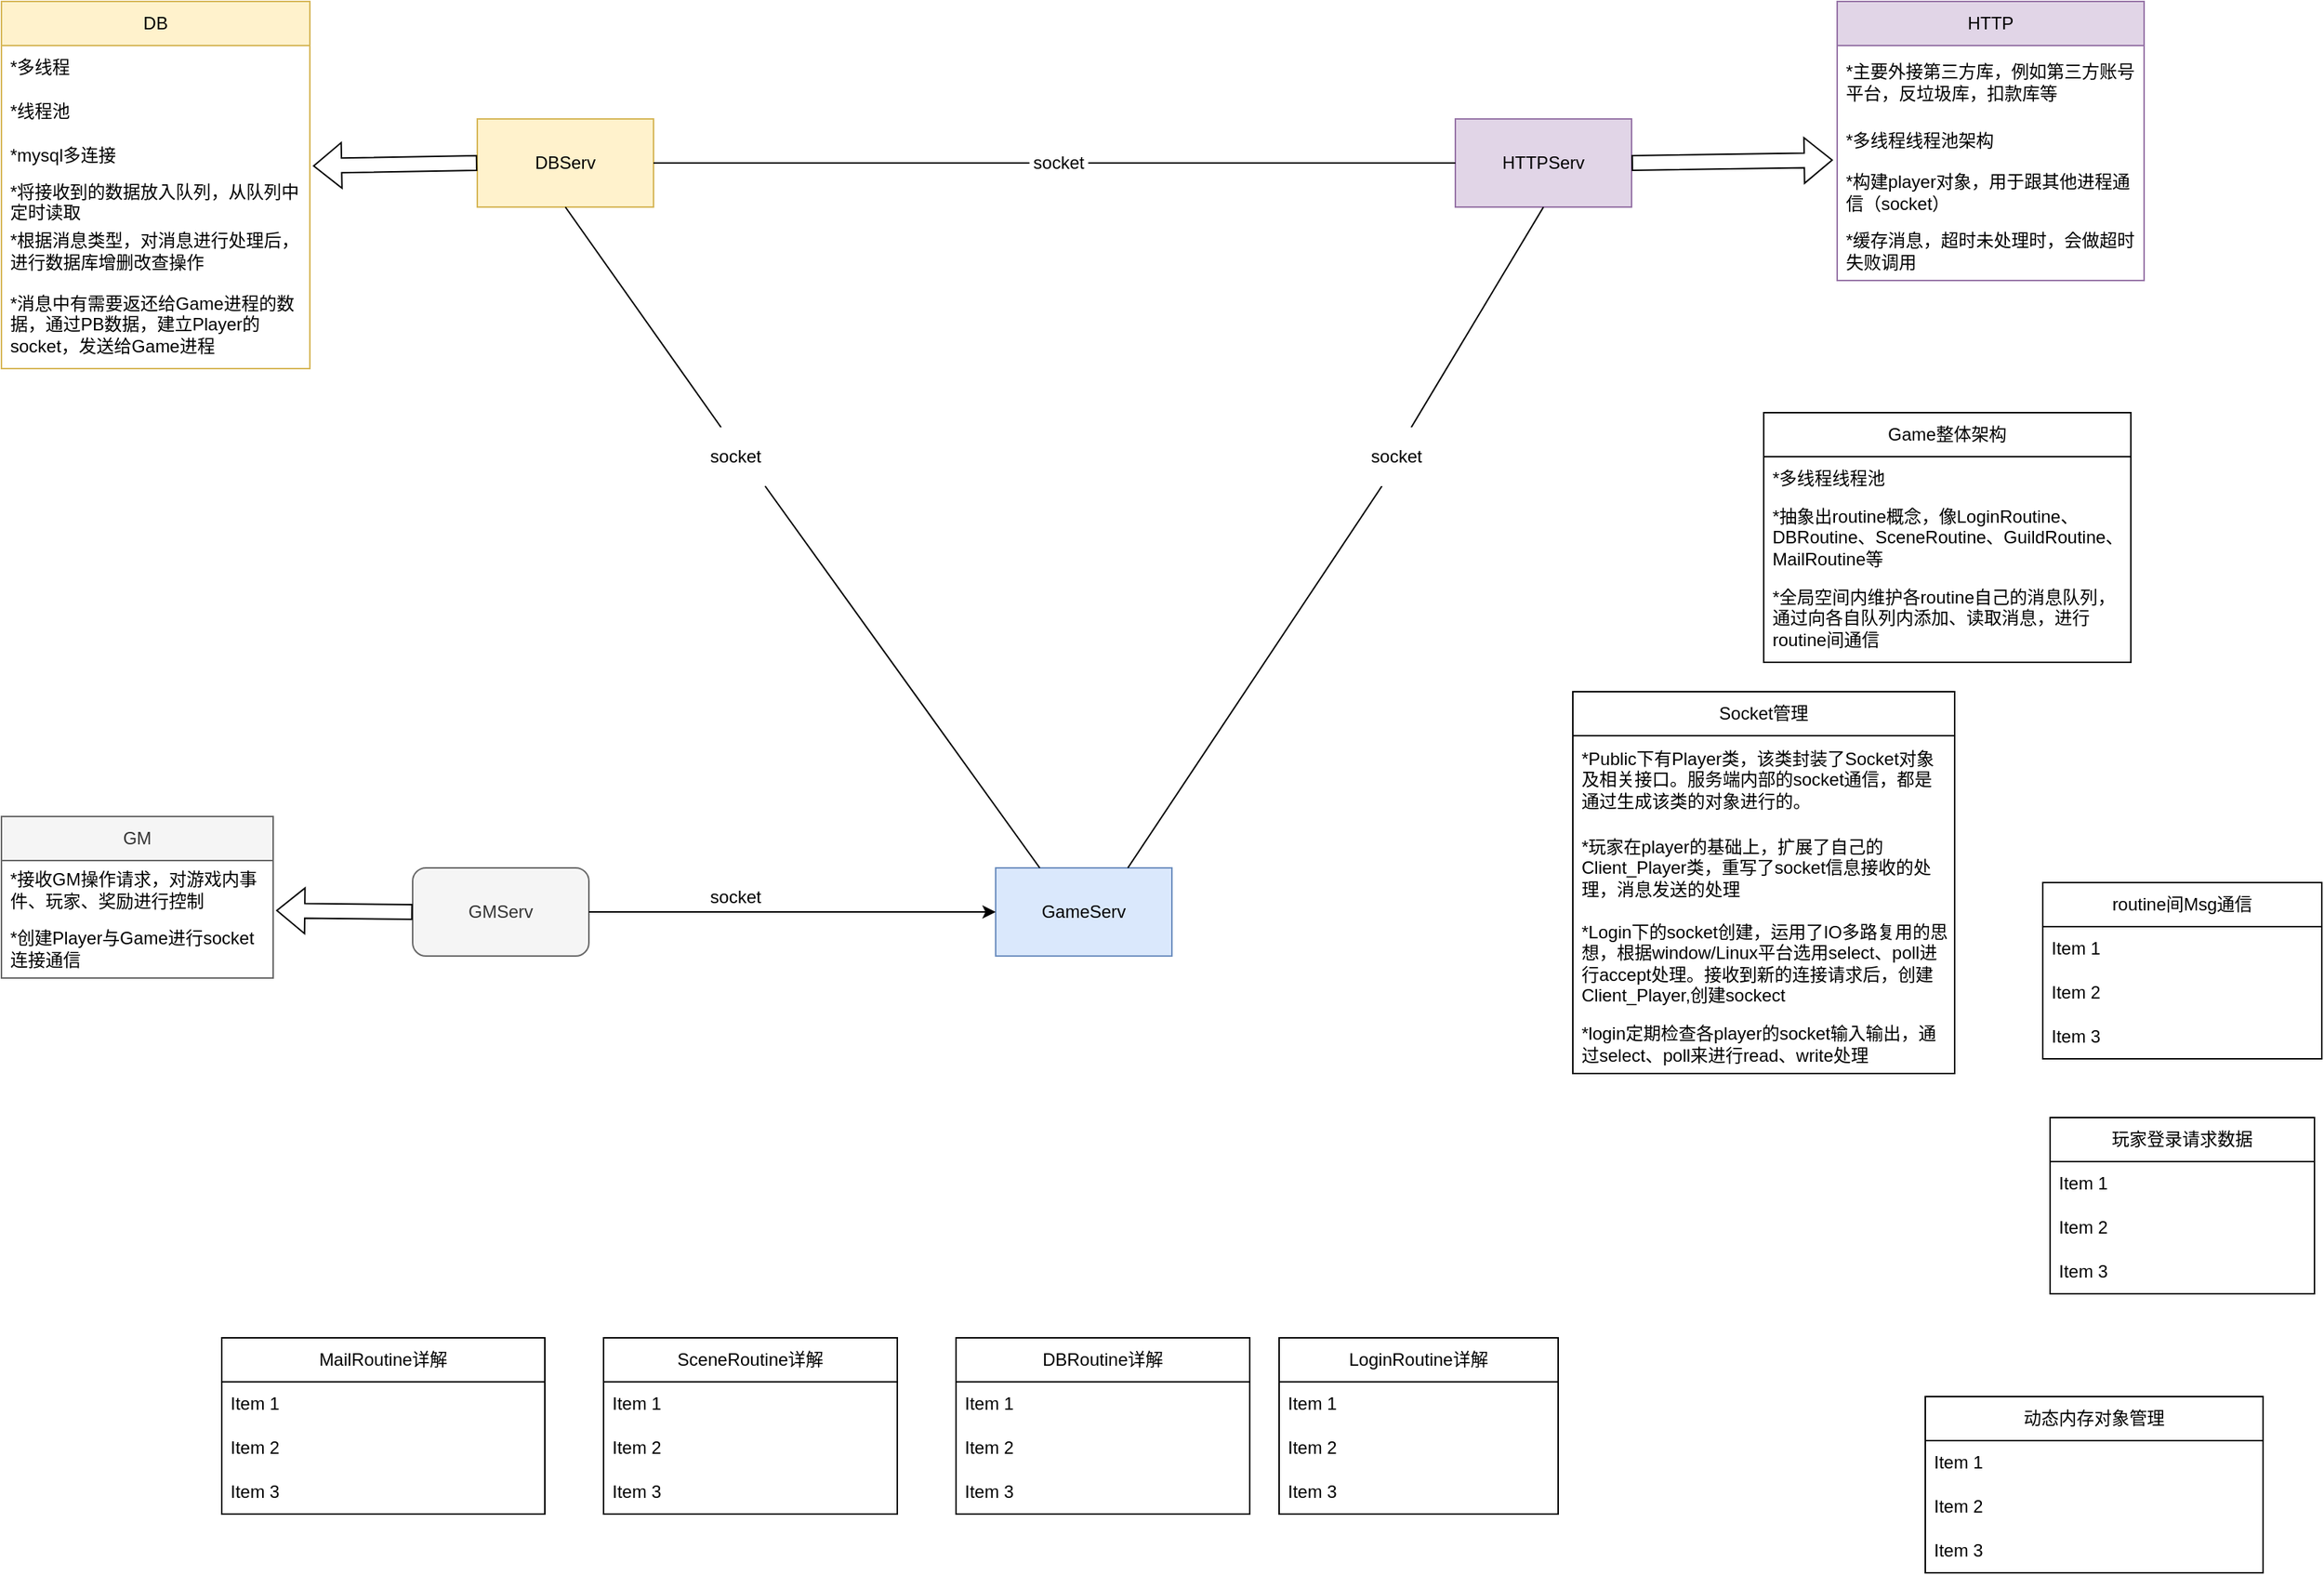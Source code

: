 <mxfile version="20.8.13" type="github">
  <diagram name="第 1 页" id="2zzjvKbSOy1SyM4pG3Pb">
    <mxGraphModel dx="1434" dy="764" grid="1" gridSize="10" guides="1" tooltips="1" connect="1" arrows="1" fold="1" page="1" pageScale="1" pageWidth="827" pageHeight="1169" math="0" shadow="0">
      <root>
        <mxCell id="0" />
        <mxCell id="1" parent="0" />
        <mxCell id="Lvl2Drqpu6WyYU6d_-Ae-1" value="GameServ" style="rounded=0;whiteSpace=wrap;html=1;fillColor=#dae8fc;strokeColor=#6c8ebf;" vertex="1" parent="1">
          <mxGeometry x="707" y="630" width="120" height="60" as="geometry" />
        </mxCell>
        <mxCell id="Lvl2Drqpu6WyYU6d_-Ae-2" value="DBServ" style="rounded=0;whiteSpace=wrap;html=1;fillColor=#fff2cc;strokeColor=#d6b656;" vertex="1" parent="1">
          <mxGeometry x="354" y="120" width="120" height="60" as="geometry" />
        </mxCell>
        <mxCell id="Lvl2Drqpu6WyYU6d_-Ae-3" value="HTTPServ" style="rounded=0;whiteSpace=wrap;html=1;fillColor=#e1d5e7;strokeColor=#9673a6;" vertex="1" parent="1">
          <mxGeometry x="1020" y="120" width="120" height="60" as="geometry" />
        </mxCell>
        <mxCell id="Lvl2Drqpu6WyYU6d_-Ae-4" value="GMServ" style="rounded=1;whiteSpace=wrap;html=1;fillColor=#f5f5f5;fontColor=#333333;strokeColor=#666666;" vertex="1" parent="1">
          <mxGeometry x="310" y="630" width="120" height="60" as="geometry" />
        </mxCell>
        <mxCell id="Lvl2Drqpu6WyYU6d_-Ae-5" value="" style="endArrow=none;html=1;rounded=0;entryX=0.5;entryY=1;entryDx=0;entryDy=0;exitX=0.25;exitY=0;exitDx=0;exitDy=0;startArrow=none;" edge="1" parent="1" source="Lvl2Drqpu6WyYU6d_-Ae-9" target="Lvl2Drqpu6WyYU6d_-Ae-2">
          <mxGeometry width="50" height="50" relative="1" as="geometry">
            <mxPoint x="390" y="420" as="sourcePoint" />
            <mxPoint x="440" y="370" as="targetPoint" />
          </mxGeometry>
        </mxCell>
        <mxCell id="Lvl2Drqpu6WyYU6d_-Ae-6" value="" style="endArrow=none;html=1;rounded=0;entryX=0;entryY=0.5;entryDx=0;entryDy=0;exitX=1;exitY=0.5;exitDx=0;exitDy=0;startArrow=none;" edge="1" parent="1" source="Lvl2Drqpu6WyYU6d_-Ae-13" target="Lvl2Drqpu6WyYU6d_-Ae-3">
          <mxGeometry width="50" height="50" relative="1" as="geometry">
            <mxPoint x="390" y="420" as="sourcePoint" />
            <mxPoint x="440" y="370" as="targetPoint" />
          </mxGeometry>
        </mxCell>
        <mxCell id="Lvl2Drqpu6WyYU6d_-Ae-7" value="" style="endArrow=none;html=1;rounded=0;entryX=0.5;entryY=1;entryDx=0;entryDy=0;exitX=0.75;exitY=0;exitDx=0;exitDy=0;startArrow=none;" edge="1" parent="1" source="Lvl2Drqpu6WyYU6d_-Ae-11" target="Lvl2Drqpu6WyYU6d_-Ae-3">
          <mxGeometry width="50" height="50" relative="1" as="geometry">
            <mxPoint x="390" y="420" as="sourcePoint" />
            <mxPoint x="440" y="370" as="targetPoint" />
          </mxGeometry>
        </mxCell>
        <mxCell id="Lvl2Drqpu6WyYU6d_-Ae-10" value="" style="endArrow=none;html=1;rounded=0;entryX=1;entryY=1;entryDx=0;entryDy=0;exitX=0.25;exitY=0;exitDx=0;exitDy=0;" edge="1" parent="1" source="Lvl2Drqpu6WyYU6d_-Ae-1" target="Lvl2Drqpu6WyYU6d_-Ae-9">
          <mxGeometry width="50" height="50" relative="1" as="geometry">
            <mxPoint x="384" y="880" as="sourcePoint" />
            <mxPoint x="170" y="140" as="targetPoint" />
          </mxGeometry>
        </mxCell>
        <mxCell id="Lvl2Drqpu6WyYU6d_-Ae-9" value="socket" style="whiteSpace=wrap;html=1;aspect=fixed;strokeColor=none;" vertex="1" parent="1">
          <mxGeometry x="510" y="330" width="40" height="40" as="geometry" />
        </mxCell>
        <mxCell id="Lvl2Drqpu6WyYU6d_-Ae-12" value="socket" style="whiteSpace=wrap;html=1;aspect=fixed;strokeColor=none;" vertex="1" parent="1">
          <mxGeometry x="510" y="630" width="40" height="40" as="geometry" />
        </mxCell>
        <mxCell id="Lvl2Drqpu6WyYU6d_-Ae-14" value="" style="endArrow=none;html=1;rounded=0;exitX=0.75;exitY=0;exitDx=0;exitDy=0;entryX=0.25;entryY=1;entryDx=0;entryDy=0;" edge="1" parent="1" source="Lvl2Drqpu6WyYU6d_-Ae-1" target="Lvl2Drqpu6WyYU6d_-Ae-11">
          <mxGeometry width="50" height="50" relative="1" as="geometry">
            <mxPoint x="444" y="880" as="sourcePoint" />
            <mxPoint x="960" y="380" as="targetPoint" />
          </mxGeometry>
        </mxCell>
        <mxCell id="Lvl2Drqpu6WyYU6d_-Ae-11" value="socket" style="whiteSpace=wrap;html=1;aspect=fixed;strokeColor=none;" vertex="1" parent="1">
          <mxGeometry x="960" y="330" width="40" height="40" as="geometry" />
        </mxCell>
        <mxCell id="Lvl2Drqpu6WyYU6d_-Ae-16" value="" style="endArrow=none;html=1;rounded=0;entryX=0;entryY=0.5;entryDx=0;entryDy=0;exitX=1;exitY=0.5;exitDx=0;exitDy=0;" edge="1" parent="1" source="Lvl2Drqpu6WyYU6d_-Ae-2" target="Lvl2Drqpu6WyYU6d_-Ae-13">
          <mxGeometry width="50" height="50" relative="1" as="geometry">
            <mxPoint x="280" y="160" as="sourcePoint" />
            <mxPoint x="570" y="160" as="targetPoint" />
          </mxGeometry>
        </mxCell>
        <mxCell id="Lvl2Drqpu6WyYU6d_-Ae-13" value="socket" style="whiteSpace=wrap;html=1;aspect=fixed;strokeColor=none;" vertex="1" parent="1">
          <mxGeometry x="730" y="130" width="40" height="40" as="geometry" />
        </mxCell>
        <mxCell id="Lvl2Drqpu6WyYU6d_-Ae-17" value="" style="endArrow=classic;html=1;rounded=0;exitX=1;exitY=0.5;exitDx=0;exitDy=0;entryX=0;entryY=0.5;entryDx=0;entryDy=0;" edge="1" parent="1" source="Lvl2Drqpu6WyYU6d_-Ae-4" target="Lvl2Drqpu6WyYU6d_-Ae-1">
          <mxGeometry width="50" height="50" relative="1" as="geometry">
            <mxPoint x="390" y="720" as="sourcePoint" />
            <mxPoint x="440" y="670" as="targetPoint" />
          </mxGeometry>
        </mxCell>
        <mxCell id="Lvl2Drqpu6WyYU6d_-Ae-18" value="" style="shape=flexArrow;endArrow=classic;html=1;rounded=0;exitX=0;exitY=0.5;exitDx=0;exitDy=0;entryX=1.01;entryY=0.733;entryDx=0;entryDy=0;entryPerimeter=0;" edge="1" parent="1" source="Lvl2Drqpu6WyYU6d_-Ae-2" target="Lvl2Drqpu6WyYU6d_-Ae-31">
          <mxGeometry width="50" height="50" relative="1" as="geometry">
            <mxPoint x="390" y="320" as="sourcePoint" />
            <mxPoint x="240" y="150" as="targetPoint" />
          </mxGeometry>
        </mxCell>
        <mxCell id="Lvl2Drqpu6WyYU6d_-Ae-20" value="HTTP" style="swimlane;fontStyle=0;childLayout=stackLayout;horizontal=1;startSize=30;horizontalStack=0;resizeParent=1;resizeParentMax=0;resizeLast=0;collapsible=1;marginBottom=0;whiteSpace=wrap;html=1;fillColor=#e1d5e7;strokeColor=#9673a6;" vertex="1" parent="1">
          <mxGeometry x="1280" y="40" width="209" height="190" as="geometry">
            <mxRectangle x="1280" y="40" width="60" height="30" as="alternateBounds" />
          </mxGeometry>
        </mxCell>
        <mxCell id="Lvl2Drqpu6WyYU6d_-Ae-21" value="*主要外接第三方库，例如第三方账号平台，反垃圾库，扣款库等" style="text;strokeColor=none;fillColor=none;align=left;verticalAlign=middle;spacingLeft=4;spacingRight=4;overflow=hidden;points=[[0,0.5],[1,0.5]];portConstraint=eastwest;rotatable=0;whiteSpace=wrap;html=1;" vertex="1" parent="Lvl2Drqpu6WyYU6d_-Ae-20">
          <mxGeometry y="30" width="209" height="50" as="geometry" />
        </mxCell>
        <mxCell id="Lvl2Drqpu6WyYU6d_-Ae-22" value="*多线程线程池架构" style="text;strokeColor=none;fillColor=none;align=left;verticalAlign=middle;spacingLeft=4;spacingRight=4;overflow=hidden;points=[[0,0.5],[1,0.5]];portConstraint=eastwest;rotatable=0;whiteSpace=wrap;html=1;" vertex="1" parent="Lvl2Drqpu6WyYU6d_-Ae-20">
          <mxGeometry y="80" width="209" height="30" as="geometry" />
        </mxCell>
        <mxCell id="Lvl2Drqpu6WyYU6d_-Ae-23" value="*构建player对象，用于跟其他进程通信（socket）" style="text;strokeColor=none;fillColor=none;align=left;verticalAlign=middle;spacingLeft=4;spacingRight=4;overflow=hidden;points=[[0,0.5],[1,0.5]];portConstraint=eastwest;rotatable=0;whiteSpace=wrap;html=1;" vertex="1" parent="Lvl2Drqpu6WyYU6d_-Ae-20">
          <mxGeometry y="110" width="209" height="40" as="geometry" />
        </mxCell>
        <mxCell id="Lvl2Drqpu6WyYU6d_-Ae-26" value="*缓存消息，超时未处理时，会做超时失败调用" style="text;strokeColor=none;fillColor=none;align=left;verticalAlign=middle;spacingLeft=4;spacingRight=4;overflow=hidden;points=[[0,0.5],[1,0.5]];portConstraint=eastwest;rotatable=0;whiteSpace=wrap;html=1;fontSize=12;fontFamily=Helvetica;fontColor=default;" vertex="1" parent="Lvl2Drqpu6WyYU6d_-Ae-20">
          <mxGeometry y="150" width="209" height="40" as="geometry" />
        </mxCell>
        <mxCell id="Lvl2Drqpu6WyYU6d_-Ae-28" value="DB" style="swimlane;fontStyle=0;childLayout=stackLayout;horizontal=1;startSize=30;horizontalStack=0;resizeParent=1;resizeParentMax=0;resizeLast=0;collapsible=1;marginBottom=0;whiteSpace=wrap;html=1;strokeColor=#d6b656;fontFamily=Helvetica;fontSize=12;fillColor=#fff2cc;" vertex="1" parent="1">
          <mxGeometry x="30" y="40" width="210" height="250" as="geometry">
            <mxRectangle x="30" y="40" width="60" height="30" as="alternateBounds" />
          </mxGeometry>
        </mxCell>
        <mxCell id="Lvl2Drqpu6WyYU6d_-Ae-29" value="*多线程" style="text;strokeColor=none;fillColor=none;align=left;verticalAlign=middle;spacingLeft=4;spacingRight=4;overflow=hidden;points=[[0,0.5],[1,0.5]];portConstraint=eastwest;rotatable=0;whiteSpace=wrap;html=1;fontSize=12;fontFamily=Helvetica;fontColor=default;" vertex="1" parent="Lvl2Drqpu6WyYU6d_-Ae-28">
          <mxGeometry y="30" width="210" height="30" as="geometry" />
        </mxCell>
        <mxCell id="Lvl2Drqpu6WyYU6d_-Ae-30" value="*线程池" style="text;strokeColor=none;fillColor=none;align=left;verticalAlign=middle;spacingLeft=4;spacingRight=4;overflow=hidden;points=[[0,0.5],[1,0.5]];portConstraint=eastwest;rotatable=0;whiteSpace=wrap;html=1;fontSize=12;fontFamily=Helvetica;fontColor=default;" vertex="1" parent="Lvl2Drqpu6WyYU6d_-Ae-28">
          <mxGeometry y="60" width="210" height="30" as="geometry" />
        </mxCell>
        <mxCell id="Lvl2Drqpu6WyYU6d_-Ae-31" value="*mysql多连接" style="text;strokeColor=none;fillColor=none;align=left;verticalAlign=middle;spacingLeft=4;spacingRight=4;overflow=hidden;points=[[0,0.5],[1,0.5]];portConstraint=eastwest;rotatable=0;whiteSpace=wrap;html=1;fontSize=12;fontFamily=Helvetica;fontColor=default;" vertex="1" parent="Lvl2Drqpu6WyYU6d_-Ae-28">
          <mxGeometry y="90" width="210" height="30" as="geometry" />
        </mxCell>
        <mxCell id="Lvl2Drqpu6WyYU6d_-Ae-32" value="*将接收到的数据放入队列，从队列中定时读取" style="text;strokeColor=none;fillColor=none;align=left;verticalAlign=middle;spacingLeft=4;spacingRight=4;overflow=hidden;points=[[0,0.5],[1,0.5]];portConstraint=eastwest;rotatable=0;whiteSpace=wrap;html=1;fontSize=12;fontFamily=Helvetica;fontColor=default;" vertex="1" parent="Lvl2Drqpu6WyYU6d_-Ae-28">
          <mxGeometry y="120" width="210" height="30" as="geometry" />
        </mxCell>
        <mxCell id="Lvl2Drqpu6WyYU6d_-Ae-34" value="*根据消息类型，对消息进行处理后，进行数据库增删改查操作" style="text;strokeColor=none;fillColor=none;align=left;verticalAlign=middle;spacingLeft=4;spacingRight=4;overflow=hidden;points=[[0,0.5],[1,0.5]];portConstraint=eastwest;rotatable=0;whiteSpace=wrap;html=1;fontSize=12;fontFamily=Helvetica;fontColor=default;" vertex="1" parent="Lvl2Drqpu6WyYU6d_-Ae-28">
          <mxGeometry y="150" width="210" height="40" as="geometry" />
        </mxCell>
        <mxCell id="Lvl2Drqpu6WyYU6d_-Ae-33" value="*消息中有需要返还给Game进程的数据，通过PB数据，建立Player的socket，发送给Game进程" style="text;strokeColor=none;fillColor=none;align=left;verticalAlign=middle;spacingLeft=4;spacingRight=4;overflow=hidden;points=[[0,0.5],[1,0.5]];portConstraint=eastwest;rotatable=0;whiteSpace=wrap;html=1;fontSize=12;fontFamily=Helvetica;fontColor=default;" vertex="1" parent="Lvl2Drqpu6WyYU6d_-Ae-28">
          <mxGeometry y="190" width="210" height="60" as="geometry" />
        </mxCell>
        <mxCell id="Lvl2Drqpu6WyYU6d_-Ae-35" value="" style="shape=flexArrow;endArrow=classic;html=1;rounded=0;fontFamily=Helvetica;fontSize=12;fontColor=default;startSize=30;entryX=-0.014;entryY=-0.05;entryDx=0;entryDy=0;entryPerimeter=0;exitX=1;exitY=0.5;exitDx=0;exitDy=0;" edge="1" parent="1" source="Lvl2Drqpu6WyYU6d_-Ae-3" target="Lvl2Drqpu6WyYU6d_-Ae-23">
          <mxGeometry width="50" height="50" relative="1" as="geometry">
            <mxPoint x="850" y="220" as="sourcePoint" />
            <mxPoint x="900" y="170" as="targetPoint" />
          </mxGeometry>
        </mxCell>
        <mxCell id="Lvl2Drqpu6WyYU6d_-Ae-37" value="Game整体架构" style="swimlane;fontStyle=0;childLayout=stackLayout;horizontal=1;startSize=30;horizontalStack=0;resizeParent=1;resizeParentMax=0;resizeLast=0;collapsible=1;marginBottom=0;whiteSpace=wrap;html=1;strokeColor=default;fontFamily=Helvetica;fontSize=12;fontColor=default;fillColor=default;" vertex="1" parent="1">
          <mxGeometry x="1230" y="320" width="250" height="170" as="geometry" />
        </mxCell>
        <mxCell id="Lvl2Drqpu6WyYU6d_-Ae-38" value="*多线程线程池" style="text;strokeColor=none;fillColor=none;align=left;verticalAlign=middle;spacingLeft=4;spacingRight=4;overflow=hidden;points=[[0,0.5],[1,0.5]];portConstraint=eastwest;rotatable=0;whiteSpace=wrap;html=1;fontSize=12;fontFamily=Helvetica;fontColor=default;" vertex="1" parent="Lvl2Drqpu6WyYU6d_-Ae-37">
          <mxGeometry y="30" width="250" height="30" as="geometry" />
        </mxCell>
        <mxCell id="Lvl2Drqpu6WyYU6d_-Ae-39" value="*抽象出routine概念，像LoginRoutine、DBRoutine、SceneRoutine、GuildRoutine、MailRoutine等" style="text;strokeColor=none;fillColor=none;align=left;verticalAlign=middle;spacingLeft=4;spacingRight=4;overflow=hidden;points=[[0,0.5],[1,0.5]];portConstraint=eastwest;rotatable=0;whiteSpace=wrap;html=1;fontSize=12;fontFamily=Helvetica;fontColor=default;" vertex="1" parent="Lvl2Drqpu6WyYU6d_-Ae-37">
          <mxGeometry y="60" width="250" height="50" as="geometry" />
        </mxCell>
        <mxCell id="Lvl2Drqpu6WyYU6d_-Ae-40" value="*全局空间内维护各routine自己的消息队列，通过向各自队列内添加、读取消息，进行routine间通信" style="text;strokeColor=none;fillColor=none;align=left;verticalAlign=middle;spacingLeft=4;spacingRight=4;overflow=hidden;points=[[0,0.5],[1,0.5]];portConstraint=eastwest;rotatable=0;whiteSpace=wrap;html=1;fontSize=12;fontFamily=Helvetica;fontColor=default;" vertex="1" parent="Lvl2Drqpu6WyYU6d_-Ae-37">
          <mxGeometry y="110" width="250" height="60" as="geometry" />
        </mxCell>
        <mxCell id="Lvl2Drqpu6WyYU6d_-Ae-41" value="Socket管理" style="swimlane;fontStyle=0;childLayout=stackLayout;horizontal=1;startSize=30;horizontalStack=0;resizeParent=1;resizeParentMax=0;resizeLast=0;collapsible=1;marginBottom=0;whiteSpace=wrap;html=1;strokeColor=default;fontFamily=Helvetica;fontSize=12;fontColor=default;fillColor=default;" vertex="1" parent="1">
          <mxGeometry x="1100" y="510" width="260" height="260" as="geometry" />
        </mxCell>
        <mxCell id="Lvl2Drqpu6WyYU6d_-Ae-42" value="*Public下有Player类，该类封装了Socket对象及相关接口。服务端内部的socket通信，都是通过生成该类的对象进行的。" style="text;strokeColor=none;fillColor=none;align=left;verticalAlign=middle;spacingLeft=4;spacingRight=4;overflow=hidden;points=[[0,0.5],[1,0.5]];portConstraint=eastwest;rotatable=0;whiteSpace=wrap;html=1;fontSize=12;fontFamily=Helvetica;fontColor=default;" vertex="1" parent="Lvl2Drqpu6WyYU6d_-Ae-41">
          <mxGeometry y="30" width="260" height="60" as="geometry" />
        </mxCell>
        <mxCell id="Lvl2Drqpu6WyYU6d_-Ae-43" value="*玩家在player的基础上，扩展了自己的Client_Player类，重写了socket信息接收的处理，消息发送的处理" style="text;strokeColor=none;fillColor=none;align=left;verticalAlign=middle;spacingLeft=4;spacingRight=4;overflow=hidden;points=[[0,0.5],[1,0.5]];portConstraint=eastwest;rotatable=0;whiteSpace=wrap;html=1;fontSize=12;fontFamily=Helvetica;fontColor=default;" vertex="1" parent="Lvl2Drqpu6WyYU6d_-Ae-41">
          <mxGeometry y="90" width="260" height="60" as="geometry" />
        </mxCell>
        <mxCell id="Lvl2Drqpu6WyYU6d_-Ae-44" value="*Login下的socket创建，运用了IO多路复用的思想，根据window/Linux平台选用select、poll进行accept处理。接收到新的连接请求后，创建Client_Player,创建sockect" style="text;strokeColor=none;fillColor=none;align=left;verticalAlign=middle;spacingLeft=4;spacingRight=4;overflow=hidden;points=[[0,0.5],[1,0.5]];portConstraint=eastwest;rotatable=0;whiteSpace=wrap;html=1;fontSize=12;fontFamily=Helvetica;fontColor=default;" vertex="1" parent="Lvl2Drqpu6WyYU6d_-Ae-41">
          <mxGeometry y="150" width="260" height="70" as="geometry" />
        </mxCell>
        <mxCell id="Lvl2Drqpu6WyYU6d_-Ae-78" value="*login定期检查各player的socket输入输出，通过select、poll来进行read、write处理" style="text;strokeColor=none;fillColor=none;align=left;verticalAlign=middle;spacingLeft=4;spacingRight=4;overflow=hidden;points=[[0,0.5],[1,0.5]];portConstraint=eastwest;rotatable=0;whiteSpace=wrap;html=1;fontSize=12;fontFamily=Helvetica;fontColor=default;" vertex="1" parent="Lvl2Drqpu6WyYU6d_-Ae-41">
          <mxGeometry y="220" width="260" height="40" as="geometry" />
        </mxCell>
        <mxCell id="Lvl2Drqpu6WyYU6d_-Ae-45" value="routine间Msg通信" style="swimlane;fontStyle=0;childLayout=stackLayout;horizontal=1;startSize=30;horizontalStack=0;resizeParent=1;resizeParentMax=0;resizeLast=0;collapsible=1;marginBottom=0;whiteSpace=wrap;html=1;strokeColor=default;fontFamily=Helvetica;fontSize=12;fontColor=default;fillColor=default;" vertex="1" parent="1">
          <mxGeometry x="1420" y="640" width="190" height="120" as="geometry" />
        </mxCell>
        <mxCell id="Lvl2Drqpu6WyYU6d_-Ae-46" value="Item 1" style="text;strokeColor=none;fillColor=none;align=left;verticalAlign=middle;spacingLeft=4;spacingRight=4;overflow=hidden;points=[[0,0.5],[1,0.5]];portConstraint=eastwest;rotatable=0;whiteSpace=wrap;html=1;fontSize=12;fontFamily=Helvetica;fontColor=default;" vertex="1" parent="Lvl2Drqpu6WyYU6d_-Ae-45">
          <mxGeometry y="30" width="190" height="30" as="geometry" />
        </mxCell>
        <mxCell id="Lvl2Drqpu6WyYU6d_-Ae-47" value="Item 2" style="text;strokeColor=none;fillColor=none;align=left;verticalAlign=middle;spacingLeft=4;spacingRight=4;overflow=hidden;points=[[0,0.5],[1,0.5]];portConstraint=eastwest;rotatable=0;whiteSpace=wrap;html=1;fontSize=12;fontFamily=Helvetica;fontColor=default;" vertex="1" parent="Lvl2Drqpu6WyYU6d_-Ae-45">
          <mxGeometry y="60" width="190" height="30" as="geometry" />
        </mxCell>
        <mxCell id="Lvl2Drqpu6WyYU6d_-Ae-48" value="Item 3" style="text;strokeColor=none;fillColor=none;align=left;verticalAlign=middle;spacingLeft=4;spacingRight=4;overflow=hidden;points=[[0,0.5],[1,0.5]];portConstraint=eastwest;rotatable=0;whiteSpace=wrap;html=1;fontSize=12;fontFamily=Helvetica;fontColor=default;" vertex="1" parent="Lvl2Drqpu6WyYU6d_-Ae-45">
          <mxGeometry y="90" width="190" height="30" as="geometry" />
        </mxCell>
        <mxCell id="Lvl2Drqpu6WyYU6d_-Ae-49" value="玩家登录请求数据" style="swimlane;fontStyle=0;childLayout=stackLayout;horizontal=1;startSize=30;horizontalStack=0;resizeParent=1;resizeParentMax=0;resizeLast=0;collapsible=1;marginBottom=0;whiteSpace=wrap;html=1;strokeColor=default;fontFamily=Helvetica;fontSize=12;fontColor=default;fillColor=default;" vertex="1" parent="1">
          <mxGeometry x="1425" y="800" width="180" height="120" as="geometry" />
        </mxCell>
        <mxCell id="Lvl2Drqpu6WyYU6d_-Ae-50" value="Item 1" style="text;strokeColor=none;fillColor=none;align=left;verticalAlign=middle;spacingLeft=4;spacingRight=4;overflow=hidden;points=[[0,0.5],[1,0.5]];portConstraint=eastwest;rotatable=0;whiteSpace=wrap;html=1;fontSize=12;fontFamily=Helvetica;fontColor=default;" vertex="1" parent="Lvl2Drqpu6WyYU6d_-Ae-49">
          <mxGeometry y="30" width="180" height="30" as="geometry" />
        </mxCell>
        <mxCell id="Lvl2Drqpu6WyYU6d_-Ae-51" value="Item 2" style="text;strokeColor=none;fillColor=none;align=left;verticalAlign=middle;spacingLeft=4;spacingRight=4;overflow=hidden;points=[[0,0.5],[1,0.5]];portConstraint=eastwest;rotatable=0;whiteSpace=wrap;html=1;fontSize=12;fontFamily=Helvetica;fontColor=default;" vertex="1" parent="Lvl2Drqpu6WyYU6d_-Ae-49">
          <mxGeometry y="60" width="180" height="30" as="geometry" />
        </mxCell>
        <mxCell id="Lvl2Drqpu6WyYU6d_-Ae-52" value="Item 3" style="text;strokeColor=none;fillColor=none;align=left;verticalAlign=middle;spacingLeft=4;spacingRight=4;overflow=hidden;points=[[0,0.5],[1,0.5]];portConstraint=eastwest;rotatable=0;whiteSpace=wrap;html=1;fontSize=12;fontFamily=Helvetica;fontColor=default;" vertex="1" parent="Lvl2Drqpu6WyYU6d_-Ae-49">
          <mxGeometry y="90" width="180" height="30" as="geometry" />
        </mxCell>
        <mxCell id="Lvl2Drqpu6WyYU6d_-Ae-53" value="动态内存对象管理" style="swimlane;fontStyle=0;childLayout=stackLayout;horizontal=1;startSize=30;horizontalStack=0;resizeParent=1;resizeParentMax=0;resizeLast=0;collapsible=1;marginBottom=0;whiteSpace=wrap;html=1;strokeColor=default;fontFamily=Helvetica;fontSize=12;fontColor=default;fillColor=default;" vertex="1" parent="1">
          <mxGeometry x="1340" y="990" width="230" height="120" as="geometry" />
        </mxCell>
        <mxCell id="Lvl2Drqpu6WyYU6d_-Ae-54" value="Item 1" style="text;strokeColor=none;fillColor=none;align=left;verticalAlign=middle;spacingLeft=4;spacingRight=4;overflow=hidden;points=[[0,0.5],[1,0.5]];portConstraint=eastwest;rotatable=0;whiteSpace=wrap;html=1;fontSize=12;fontFamily=Helvetica;fontColor=default;" vertex="1" parent="Lvl2Drqpu6WyYU6d_-Ae-53">
          <mxGeometry y="30" width="230" height="30" as="geometry" />
        </mxCell>
        <mxCell id="Lvl2Drqpu6WyYU6d_-Ae-55" value="Item 2" style="text;strokeColor=none;fillColor=none;align=left;verticalAlign=middle;spacingLeft=4;spacingRight=4;overflow=hidden;points=[[0,0.5],[1,0.5]];portConstraint=eastwest;rotatable=0;whiteSpace=wrap;html=1;fontSize=12;fontFamily=Helvetica;fontColor=default;" vertex="1" parent="Lvl2Drqpu6WyYU6d_-Ae-53">
          <mxGeometry y="60" width="230" height="30" as="geometry" />
        </mxCell>
        <mxCell id="Lvl2Drqpu6WyYU6d_-Ae-56" value="Item 3" style="text;strokeColor=none;fillColor=none;align=left;verticalAlign=middle;spacingLeft=4;spacingRight=4;overflow=hidden;points=[[0,0.5],[1,0.5]];portConstraint=eastwest;rotatable=0;whiteSpace=wrap;html=1;fontSize=12;fontFamily=Helvetica;fontColor=default;" vertex="1" parent="Lvl2Drqpu6WyYU6d_-Ae-53">
          <mxGeometry y="90" width="230" height="30" as="geometry" />
        </mxCell>
        <mxCell id="Lvl2Drqpu6WyYU6d_-Ae-57" value="GM" style="swimlane;fontStyle=0;childLayout=stackLayout;horizontal=1;startSize=30;horizontalStack=0;resizeParent=1;resizeParentMax=0;resizeLast=0;collapsible=1;marginBottom=0;whiteSpace=wrap;html=1;strokeColor=#666666;fontFamily=Helvetica;fontSize=12;fontColor=#333333;fillColor=#f5f5f5;" vertex="1" parent="1">
          <mxGeometry x="30" y="595" width="185" height="110" as="geometry" />
        </mxCell>
        <mxCell id="Lvl2Drqpu6WyYU6d_-Ae-58" value="*接收GM操作请求，对游戏内事件、玩家、奖励进行控制" style="text;strokeColor=none;fillColor=none;align=left;verticalAlign=middle;spacingLeft=4;spacingRight=4;overflow=hidden;points=[[0,0.5],[1,0.5]];portConstraint=eastwest;rotatable=0;whiteSpace=wrap;html=1;fontSize=12;fontFamily=Helvetica;fontColor=default;" vertex="1" parent="Lvl2Drqpu6WyYU6d_-Ae-57">
          <mxGeometry y="30" width="185" height="40" as="geometry" />
        </mxCell>
        <mxCell id="Lvl2Drqpu6WyYU6d_-Ae-59" value="*创建Player与Game进行socket连接通信" style="text;strokeColor=none;fillColor=none;align=left;verticalAlign=middle;spacingLeft=4;spacingRight=4;overflow=hidden;points=[[0,0.5],[1,0.5]];portConstraint=eastwest;rotatable=0;whiteSpace=wrap;html=1;fontSize=12;fontFamily=Helvetica;fontColor=default;" vertex="1" parent="Lvl2Drqpu6WyYU6d_-Ae-57">
          <mxGeometry y="70" width="185" height="40" as="geometry" />
        </mxCell>
        <mxCell id="Lvl2Drqpu6WyYU6d_-Ae-61" value="" style="shape=flexArrow;endArrow=classic;html=1;rounded=0;fontFamily=Helvetica;fontSize=12;fontColor=default;startSize=30;exitX=0;exitY=0.5;exitDx=0;exitDy=0;entryX=1.011;entryY=0.85;entryDx=0;entryDy=0;entryPerimeter=0;" edge="1" parent="1" source="Lvl2Drqpu6WyYU6d_-Ae-4" target="Lvl2Drqpu6WyYU6d_-Ae-58">
          <mxGeometry width="50" height="50" relative="1" as="geometry">
            <mxPoint x="410" y="510" as="sourcePoint" />
            <mxPoint x="210" y="660" as="targetPoint" />
          </mxGeometry>
        </mxCell>
        <mxCell id="Lvl2Drqpu6WyYU6d_-Ae-62" value="LoginRoutine详解" style="swimlane;fontStyle=0;childLayout=stackLayout;horizontal=1;startSize=30;horizontalStack=0;resizeParent=1;resizeParentMax=0;resizeLast=0;collapsible=1;marginBottom=0;whiteSpace=wrap;html=1;strokeColor=default;fontFamily=Helvetica;fontSize=12;fontColor=default;fillColor=default;" vertex="1" parent="1">
          <mxGeometry x="900" y="950" width="190" height="120" as="geometry" />
        </mxCell>
        <mxCell id="Lvl2Drqpu6WyYU6d_-Ae-63" value="Item 1" style="text;strokeColor=none;fillColor=none;align=left;verticalAlign=middle;spacingLeft=4;spacingRight=4;overflow=hidden;points=[[0,0.5],[1,0.5]];portConstraint=eastwest;rotatable=0;whiteSpace=wrap;html=1;fontSize=12;fontFamily=Helvetica;fontColor=default;" vertex="1" parent="Lvl2Drqpu6WyYU6d_-Ae-62">
          <mxGeometry y="30" width="190" height="30" as="geometry" />
        </mxCell>
        <mxCell id="Lvl2Drqpu6WyYU6d_-Ae-64" value="Item 2" style="text;strokeColor=none;fillColor=none;align=left;verticalAlign=middle;spacingLeft=4;spacingRight=4;overflow=hidden;points=[[0,0.5],[1,0.5]];portConstraint=eastwest;rotatable=0;whiteSpace=wrap;html=1;fontSize=12;fontFamily=Helvetica;fontColor=default;" vertex="1" parent="Lvl2Drqpu6WyYU6d_-Ae-62">
          <mxGeometry y="60" width="190" height="30" as="geometry" />
        </mxCell>
        <mxCell id="Lvl2Drqpu6WyYU6d_-Ae-65" value="Item 3" style="text;strokeColor=none;fillColor=none;align=left;verticalAlign=middle;spacingLeft=4;spacingRight=4;overflow=hidden;points=[[0,0.5],[1,0.5]];portConstraint=eastwest;rotatable=0;whiteSpace=wrap;html=1;fontSize=12;fontFamily=Helvetica;fontColor=default;" vertex="1" parent="Lvl2Drqpu6WyYU6d_-Ae-62">
          <mxGeometry y="90" width="190" height="30" as="geometry" />
        </mxCell>
        <mxCell id="Lvl2Drqpu6WyYU6d_-Ae-66" value="DBRoutine详解" style="swimlane;fontStyle=0;childLayout=stackLayout;horizontal=1;startSize=30;horizontalStack=0;resizeParent=1;resizeParentMax=0;resizeLast=0;collapsible=1;marginBottom=0;whiteSpace=wrap;html=1;strokeColor=default;fontFamily=Helvetica;fontSize=12;fontColor=default;fillColor=default;" vertex="1" parent="1">
          <mxGeometry x="680" y="950" width="200" height="120" as="geometry" />
        </mxCell>
        <mxCell id="Lvl2Drqpu6WyYU6d_-Ae-67" value="Item 1" style="text;strokeColor=none;fillColor=none;align=left;verticalAlign=middle;spacingLeft=4;spacingRight=4;overflow=hidden;points=[[0,0.5],[1,0.5]];portConstraint=eastwest;rotatable=0;whiteSpace=wrap;html=1;fontSize=12;fontFamily=Helvetica;fontColor=default;" vertex="1" parent="Lvl2Drqpu6WyYU6d_-Ae-66">
          <mxGeometry y="30" width="200" height="30" as="geometry" />
        </mxCell>
        <mxCell id="Lvl2Drqpu6WyYU6d_-Ae-68" value="Item 2" style="text;strokeColor=none;fillColor=none;align=left;verticalAlign=middle;spacingLeft=4;spacingRight=4;overflow=hidden;points=[[0,0.5],[1,0.5]];portConstraint=eastwest;rotatable=0;whiteSpace=wrap;html=1;fontSize=12;fontFamily=Helvetica;fontColor=default;" vertex="1" parent="Lvl2Drqpu6WyYU6d_-Ae-66">
          <mxGeometry y="60" width="200" height="30" as="geometry" />
        </mxCell>
        <mxCell id="Lvl2Drqpu6WyYU6d_-Ae-69" value="Item 3" style="text;strokeColor=none;fillColor=none;align=left;verticalAlign=middle;spacingLeft=4;spacingRight=4;overflow=hidden;points=[[0,0.5],[1,0.5]];portConstraint=eastwest;rotatable=0;whiteSpace=wrap;html=1;fontSize=12;fontFamily=Helvetica;fontColor=default;" vertex="1" parent="Lvl2Drqpu6WyYU6d_-Ae-66">
          <mxGeometry y="90" width="200" height="30" as="geometry" />
        </mxCell>
        <mxCell id="Lvl2Drqpu6WyYU6d_-Ae-70" value="SceneRoutine详解" style="swimlane;fontStyle=0;childLayout=stackLayout;horizontal=1;startSize=30;horizontalStack=0;resizeParent=1;resizeParentMax=0;resizeLast=0;collapsible=1;marginBottom=0;whiteSpace=wrap;html=1;strokeColor=default;fontFamily=Helvetica;fontSize=12;fontColor=default;fillColor=default;" vertex="1" parent="1">
          <mxGeometry x="440" y="950" width="200" height="120" as="geometry" />
        </mxCell>
        <mxCell id="Lvl2Drqpu6WyYU6d_-Ae-71" value="Item 1" style="text;strokeColor=none;fillColor=none;align=left;verticalAlign=middle;spacingLeft=4;spacingRight=4;overflow=hidden;points=[[0,0.5],[1,0.5]];portConstraint=eastwest;rotatable=0;whiteSpace=wrap;html=1;fontSize=12;fontFamily=Helvetica;fontColor=default;" vertex="1" parent="Lvl2Drqpu6WyYU6d_-Ae-70">
          <mxGeometry y="30" width="200" height="30" as="geometry" />
        </mxCell>
        <mxCell id="Lvl2Drqpu6WyYU6d_-Ae-72" value="Item 2" style="text;strokeColor=none;fillColor=none;align=left;verticalAlign=middle;spacingLeft=4;spacingRight=4;overflow=hidden;points=[[0,0.5],[1,0.5]];portConstraint=eastwest;rotatable=0;whiteSpace=wrap;html=1;fontSize=12;fontFamily=Helvetica;fontColor=default;" vertex="1" parent="Lvl2Drqpu6WyYU6d_-Ae-70">
          <mxGeometry y="60" width="200" height="30" as="geometry" />
        </mxCell>
        <mxCell id="Lvl2Drqpu6WyYU6d_-Ae-73" value="Item 3" style="text;strokeColor=none;fillColor=none;align=left;verticalAlign=middle;spacingLeft=4;spacingRight=4;overflow=hidden;points=[[0,0.5],[1,0.5]];portConstraint=eastwest;rotatable=0;whiteSpace=wrap;html=1;fontSize=12;fontFamily=Helvetica;fontColor=default;" vertex="1" parent="Lvl2Drqpu6WyYU6d_-Ae-70">
          <mxGeometry y="90" width="200" height="30" as="geometry" />
        </mxCell>
        <mxCell id="Lvl2Drqpu6WyYU6d_-Ae-74" value="MailRoutine详解" style="swimlane;fontStyle=0;childLayout=stackLayout;horizontal=1;startSize=30;horizontalStack=0;resizeParent=1;resizeParentMax=0;resizeLast=0;collapsible=1;marginBottom=0;whiteSpace=wrap;html=1;strokeColor=default;fontFamily=Helvetica;fontSize=12;fontColor=default;fillColor=default;" vertex="1" parent="1">
          <mxGeometry x="180" y="950" width="220" height="120" as="geometry" />
        </mxCell>
        <mxCell id="Lvl2Drqpu6WyYU6d_-Ae-75" value="Item 1" style="text;strokeColor=none;fillColor=none;align=left;verticalAlign=middle;spacingLeft=4;spacingRight=4;overflow=hidden;points=[[0,0.5],[1,0.5]];portConstraint=eastwest;rotatable=0;whiteSpace=wrap;html=1;fontSize=12;fontFamily=Helvetica;fontColor=default;" vertex="1" parent="Lvl2Drqpu6WyYU6d_-Ae-74">
          <mxGeometry y="30" width="220" height="30" as="geometry" />
        </mxCell>
        <mxCell id="Lvl2Drqpu6WyYU6d_-Ae-76" value="Item 2" style="text;strokeColor=none;fillColor=none;align=left;verticalAlign=middle;spacingLeft=4;spacingRight=4;overflow=hidden;points=[[0,0.5],[1,0.5]];portConstraint=eastwest;rotatable=0;whiteSpace=wrap;html=1;fontSize=12;fontFamily=Helvetica;fontColor=default;" vertex="1" parent="Lvl2Drqpu6WyYU6d_-Ae-74">
          <mxGeometry y="60" width="220" height="30" as="geometry" />
        </mxCell>
        <mxCell id="Lvl2Drqpu6WyYU6d_-Ae-77" value="Item 3" style="text;strokeColor=none;fillColor=none;align=left;verticalAlign=middle;spacingLeft=4;spacingRight=4;overflow=hidden;points=[[0,0.5],[1,0.5]];portConstraint=eastwest;rotatable=0;whiteSpace=wrap;html=1;fontSize=12;fontFamily=Helvetica;fontColor=default;" vertex="1" parent="Lvl2Drqpu6WyYU6d_-Ae-74">
          <mxGeometry y="90" width="220" height="30" as="geometry" />
        </mxCell>
      </root>
    </mxGraphModel>
  </diagram>
</mxfile>
